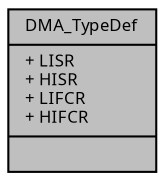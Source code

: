 digraph "DMA_TypeDef"
{
  edge [fontname="Sans",fontsize="8",labelfontname="Sans",labelfontsize="8"];
  node [fontname="Sans",fontsize="8",shape=record];
  Node1 [label="{DMA_TypeDef\n|+ LISR\l+ HISR\l+ LIFCR\l+ HIFCR\l|}",height=0.2,width=0.4,color="black", fillcolor="grey75", style="filled", fontcolor="black"];
}
